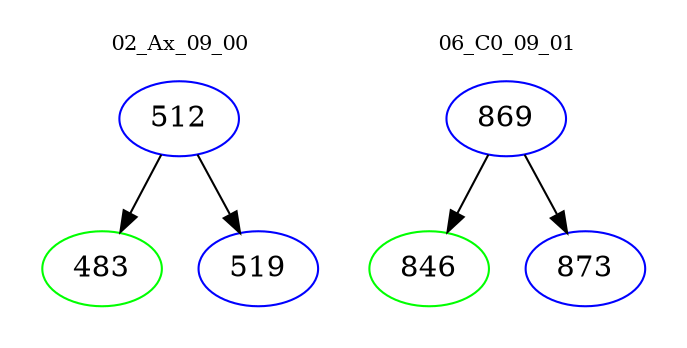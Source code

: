 digraph{
subgraph cluster_0 {
color = white
label = "02_Ax_09_00";
fontsize=10;
T0_512 [label="512", color="blue"]
T0_512 -> T0_483 [color="black"]
T0_483 [label="483", color="green"]
T0_512 -> T0_519 [color="black"]
T0_519 [label="519", color="blue"]
}
subgraph cluster_1 {
color = white
label = "06_C0_09_01";
fontsize=10;
T1_869 [label="869", color="blue"]
T1_869 -> T1_846 [color="black"]
T1_846 [label="846", color="green"]
T1_869 -> T1_873 [color="black"]
T1_873 [label="873", color="blue"]
}
}
